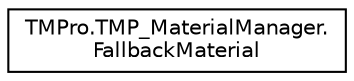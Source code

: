 digraph "Graphical Class Hierarchy"
{
 // LATEX_PDF_SIZE
  edge [fontname="Helvetica",fontsize="10",labelfontname="Helvetica",labelfontsize="10"];
  node [fontname="Helvetica",fontsize="10",shape=record];
  rankdir="LR";
  Node0 [label="TMPro.TMP_MaterialManager.\lFallbackMaterial",height=0.2,width=0.4,color="black", fillcolor="white", style="filled",URL="$class_t_m_pro_1_1_t_m_p___material_manager_1_1_fallback_material.html",tooltip=" "];
}
